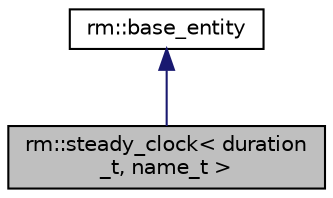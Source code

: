 digraph "rm::steady_clock&lt; duration_t, name_t &gt;"
{
 // LATEX_PDF_SIZE
  bgcolor="transparent";
  edge [fontname="Helvetica",fontsize="10",labelfontname="Helvetica",labelfontsize="10"];
  node [fontname="Helvetica",fontsize="10",shape=record];
  Node1 [label="rm::steady_clock\< duration\l_t, name_t \>",height=0.2,width=0.4,color="black", fillcolor="grey75", style="filled", fontcolor="black",tooltip=" "];
  Node2 -> Node1 [dir="back",color="midnightblue",fontsize="10",style="solid",fontname="Helvetica"];
  Node2 [label="rm::base_entity",height=0.2,width=0.4,color="black",URL="$structrm_1_1base__entity.html",tooltip=" "];
}
